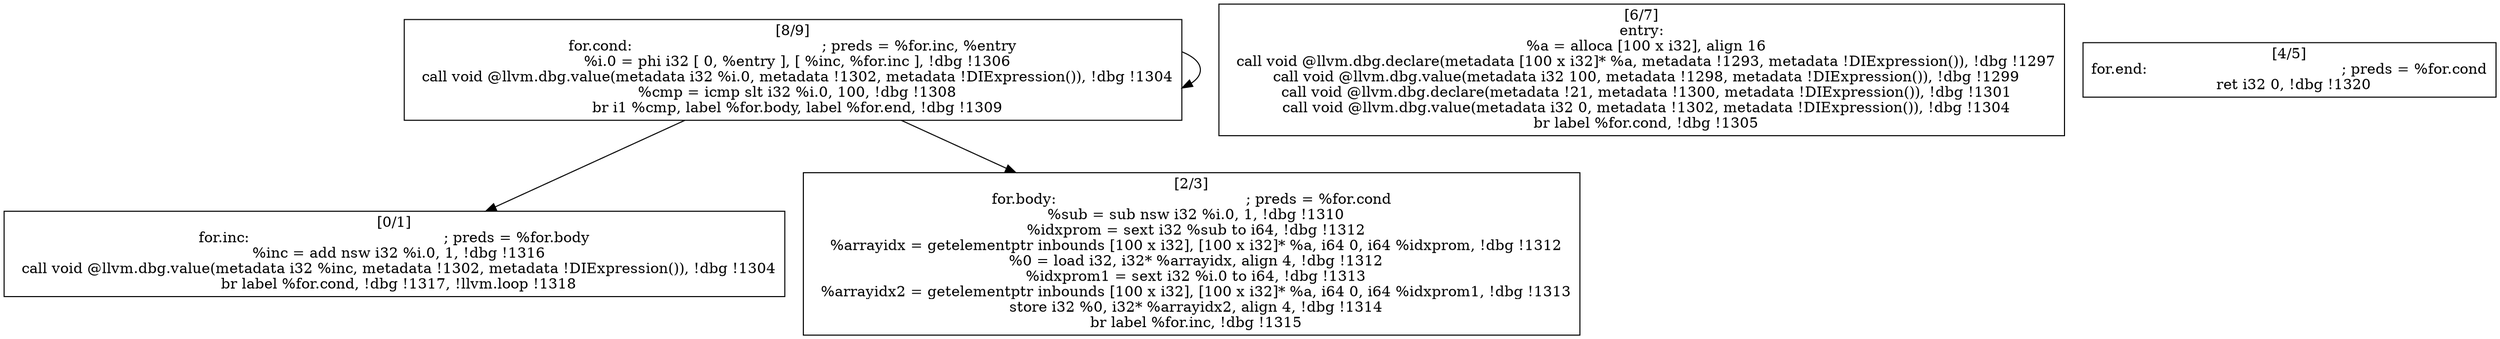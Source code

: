 
digraph G {


node14 [label="[8/9]
for.cond:                                         ; preds = %for.inc, %entry
  %i.0 = phi i32 [ 0, %entry ], [ %inc, %for.inc ], !dbg !1306
  call void @llvm.dbg.value(metadata i32 %i.0, metadata !1302, metadata !DIExpression()), !dbg !1304
  %cmp = icmp slt i32 %i.0, 100, !dbg !1308
  br i1 %cmp, label %for.body, label %for.end, !dbg !1309
",shape=rectangle ]
node13 [label="[6/7]
entry:
  %a = alloca [100 x i32], align 16
  call void @llvm.dbg.declare(metadata [100 x i32]* %a, metadata !1293, metadata !DIExpression()), !dbg !1297
  call void @llvm.dbg.value(metadata i32 100, metadata !1298, metadata !DIExpression()), !dbg !1299
  call void @llvm.dbg.declare(metadata !21, metadata !1300, metadata !DIExpression()), !dbg !1301
  call void @llvm.dbg.value(metadata i32 0, metadata !1302, metadata !DIExpression()), !dbg !1304
  br label %for.cond, !dbg !1305
",shape=rectangle ]
node12 [label="[4/5]
for.end:                                          ; preds = %for.cond
  ret i32 0, !dbg !1320
",shape=rectangle ]
node10 [label="[0/1]
for.inc:                                          ; preds = %for.body
  %inc = add nsw i32 %i.0, 1, !dbg !1316
  call void @llvm.dbg.value(metadata i32 %inc, metadata !1302, metadata !DIExpression()), !dbg !1304
  br label %for.cond, !dbg !1317, !llvm.loop !1318
",shape=rectangle ]
node11 [label="[2/3]
for.body:                                         ; preds = %for.cond
  %sub = sub nsw i32 %i.0, 1, !dbg !1310
  %idxprom = sext i32 %sub to i64, !dbg !1312
  %arrayidx = getelementptr inbounds [100 x i32], [100 x i32]* %a, i64 0, i64 %idxprom, !dbg !1312
  %0 = load i32, i32* %arrayidx, align 4, !dbg !1312
  %idxprom1 = sext i32 %i.0 to i64, !dbg !1313
  %arrayidx2 = getelementptr inbounds [100 x i32], [100 x i32]* %a, i64 0, i64 %idxprom1, !dbg !1313
  store i32 %0, i32* %arrayidx2, align 4, !dbg !1314
  br label %for.inc, !dbg !1315
",shape=rectangle ]

node14->node11 [ ]
node14->node14 [ ]
node14->node10 [ ]


}
